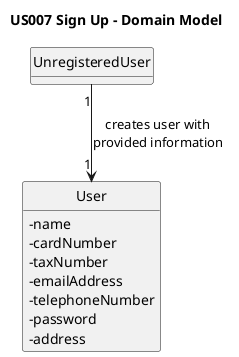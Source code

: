 @startuml
skinparam monochrome true
skinparam packageStyle rectangle
skinparam shadowing false
skinparam classAttributeIconSize 0

hide circle
hide methods

title US007 Sign Up - Domain Model

class UnregisteredUser {
}

class User {
-name
-cardNumber
-taxNumber
-emailAddress
-telephoneNumber
-password
-address
}

UnregisteredUser "1" --> "1" User : creates user with\nprovided information
@enduml